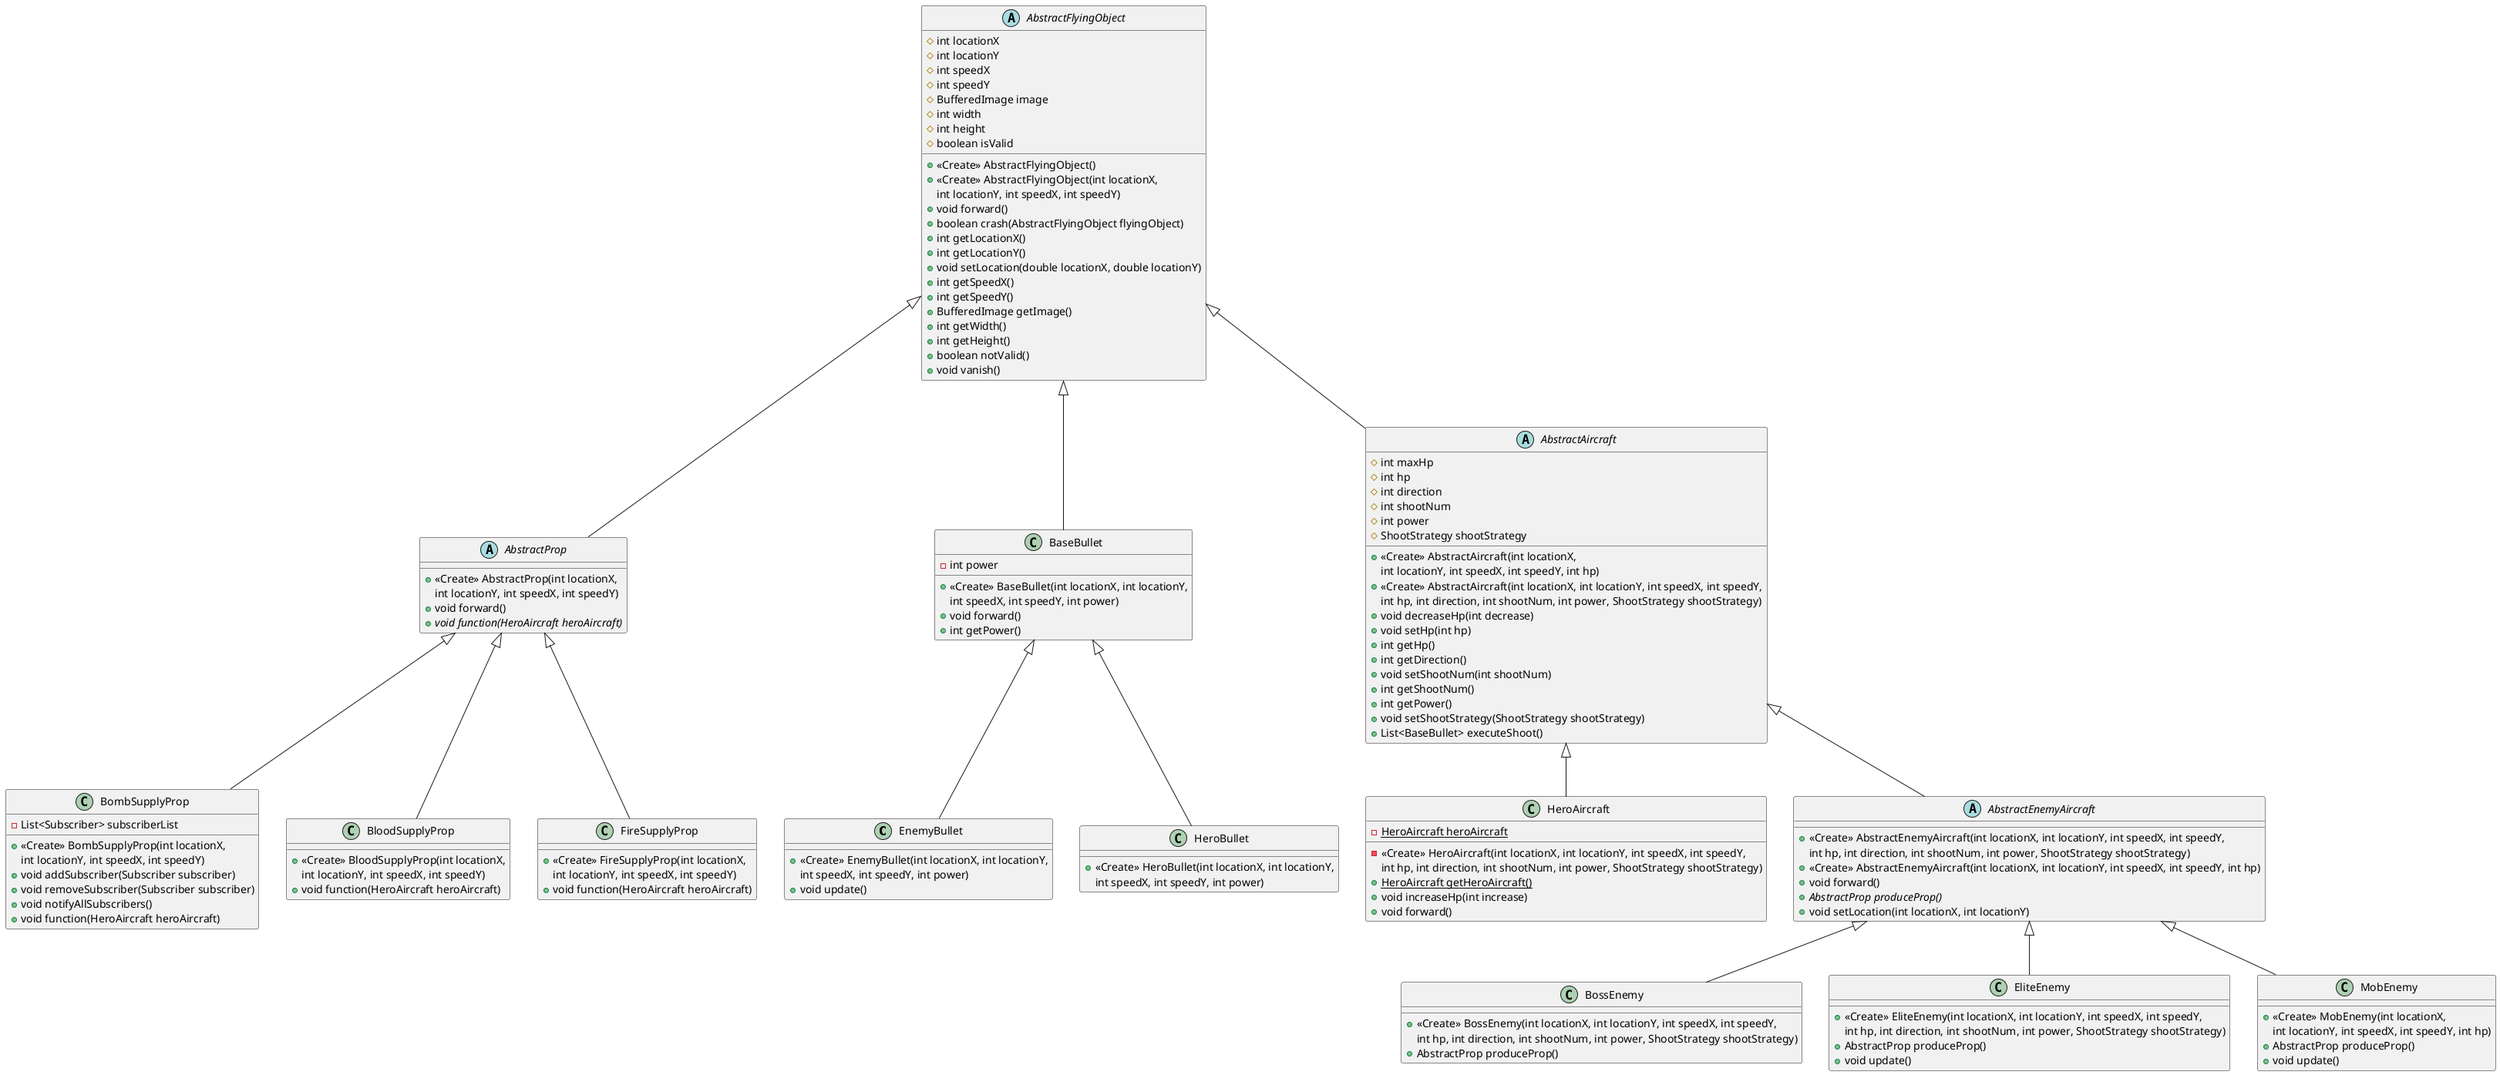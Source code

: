 @startuml
class EnemyBullet {
+ <<Create>> EnemyBullet(int locationX, int locationY,
int speedX, int speedY, int power)
+ void update()
}

class BossEnemy {
+ <<Create>> BossEnemy(int locationX, int locationY, int speedX, int speedY,
int hp, int direction, int shootNum, int power, ShootStrategy shootStrategy)
+ AbstractProp produceProp()
}

class HeroBullet {
+ <<Create>> HeroBullet(int locationX, int locationY,
int speedX, int speedY, int power)
}

abstract class AbstractProp {
+ <<Create>> AbstractProp(int locationX,
int locationY, int speedX, int speedY)
+ void forward()
+ {abstract}void function(HeroAircraft heroAircraft)
}

class EliteEnemy {
+ <<Create>> EliteEnemy(int locationX, int locationY, int speedX, int speedY,
int hp, int direction, int shootNum, int power, ShootStrategy shootStrategy)
+ AbstractProp produceProp()
+ void update()
}

class BaseBullet {
- int power
+ <<Create>> BaseBullet(int locationX, int locationY,
int speedX, int speedY, int power)
+ void forward()
+ int getPower()
}

class BombSupplyProp {
- List<Subscriber> subscriberList
+ <<Create>> BombSupplyProp(int locationX,
 int locationY, int speedX, int speedY)
+ void addSubscriber(Subscriber subscriber)
+ void removeSubscriber(Subscriber subscriber)
+ void notifyAllSubscribers()
+ void function(HeroAircraft heroAircraft)
}

class HeroAircraft {
- {static} HeroAircraft heroAircraft
- <<Create>> HeroAircraft(int locationX, int locationY, int speedX, int speedY,
int hp, int direction, int shootNum, int power, ShootStrategy shootStrategy)
+ {static} HeroAircraft getHeroAircraft()
+ void increaseHp(int increase)
+ void forward()
}

class BloodSupplyProp {
+ <<Create>> BloodSupplyProp(int locationX,
int locationY, int speedX, int speedY)
+ void function(HeroAircraft heroAircraft)
}

abstract class AbstractAircraft {
# int maxHp
# int hp
# int direction
# int shootNum
# int power
# ShootStrategy shootStrategy
+ <<Create>> AbstractAircraft(int locationX,
int locationY, int speedX, int speedY, int hp)
+ <<Create>> AbstractAircraft(int locationX, int locationY, int speedX, int speedY,
int hp, int direction, int shootNum, int power, ShootStrategy shootStrategy)
+ void decreaseHp(int decrease)
+ void setHp(int hp)
+ int getHp()
+ int getDirection()
+ void setShootNum(int shootNum)
+ int getShootNum()
+ int getPower()
+ void setShootStrategy(ShootStrategy shootStrategy)
+ List<BaseBullet> executeShoot()
}

abstract class AbstractEnemyAircraft {
+ <<Create>> AbstractEnemyAircraft(int locationX, int locationY, int speedX, int speedY,
int hp, int direction, int shootNum, int power, ShootStrategy shootStrategy)
+ <<Create>> AbstractEnemyAircraft(int locationX, int locationY, int speedX, int speedY, int hp)
+ void forward()
+ {abstract}AbstractProp produceProp()
+ void setLocation(int locationX, int locationY)
}

abstract class AbstractFlyingObject {
# int locationX
# int locationY
# int speedX
# int speedY
# BufferedImage image
# int width
# int height
# boolean isValid
+ <<Create>> AbstractFlyingObject()
+ <<Create>> AbstractFlyingObject(int locationX,
int locationY, int speedX, int speedY)
+ void forward()
+ boolean crash(AbstractFlyingObject flyingObject)
+ int getLocationX()
+ int getLocationY()
+ void setLocation(double locationX, double locationY)
+ int getSpeedX()
+ int getSpeedY()
+ BufferedImage getImage()
+ int getWidth()
+ int getHeight()
+ boolean notValid()
+ void vanish()
}

class FireSupplyProp {
+ <<Create>> FireSupplyProp(int locationX,
int locationY, int speedX, int speedY)
+ void function(HeroAircraft heroAircraft)
}

class MobEnemy {
+ <<Create>> MobEnemy(int locationX,
int locationY, int speedX, int speedY, int hp)
+ AbstractProp produceProp()
+ void update()
}


BaseBullet <|-- EnemyBullet
AbstractEnemyAircraft <|-- BossEnemy
BaseBullet <|-- HeroBullet
AbstractFlyingObject <|-- AbstractProp
AbstractEnemyAircraft <|-- EliteEnemy
AbstractFlyingObject <|-- BaseBullet
AbstractProp <|-- BombSupplyProp
AbstractAircraft <|-- HeroAircraft
AbstractProp <|-- BloodSupplyProp
AbstractFlyingObject <|-- AbstractAircraft
AbstractAircraft <|-- AbstractEnemyAircraft
AbstractProp <|-- FireSupplyProp
AbstractEnemyAircraft <|-- MobEnemy
@enduml